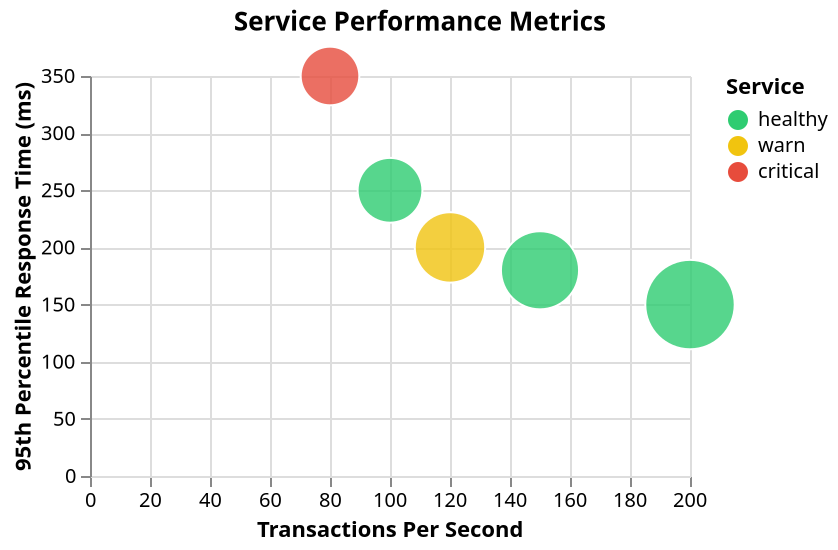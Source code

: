 {
    "$schema": "https://vega.github.io/schema/vega/v5.json",
    "width": 300,
    "height": 200,
    "padding": 5,
    "title": "Service Performance Metrics",
  
    "data": [
        {
          "name": "source",
          "values": [
            {"service": "Service A", "tps": 100, "p95": 250, "status": "healthy"},
            {"service": "Service B", "tps": 150, "p95": 180, "status": "healthy"},
            {"service": "Service C", "tps": 80, "p95": 350, "status": "critical"},
            {"service": "Service D", "tps": 200, "p95": 150, "status": "healthy"},
            {"service": "Service E", "tps": 120, "p95": 200, "status": "warn"}
          ]
        }
      ],
  
    "scales": [
      {
        "name": "x",
        "type": "linear",
        "domain": {"data": "source", "field": "tps"},
        "range": "width",
        "nice": true,
        "zero": true
      },
      {
        "name": "y",
        "type": "linear",
        "domain": {"data": "source", "field": "p95"},
        "range": "height",
        "nice": true,
        "zero": true
      },
      {
        "name": "size",
        "type": "linear",
        "domain": {"data": "source", "field": "tps"},
        "range": [100, 2000]
      },
      {
        "name": "color",
        "type": "ordinal",
        "domain": ["healthy", "warn", "critical"],
        "range": ["#2ecc71", "#f1c40f", "#e74c3c"]
      }
    ],
  
    "axes": [
      {
        "scale": "x",
        "grid": true,
        "orient": "bottom",
        "title": "Transactions Per Second"
      },
      {
        "scale": "y",
        "grid": true,
        "orient": "left",
        "title": "95th Percentile Response Time (ms)"
      }
    ],
  
    "legends": [
      {
        "fill": "color",
        "title": "Service",
        "symbolSize": 100
      }
    ],
  
    "marks": [
      {
        "type": "symbol",
        "from": {"data": "source"},
        "encode": {
          "enter": {
            "x": {"scale": "x", "field": "tps"},
            "y": {"scale": "y", "field": "p95"},
            "size": {"scale": "size", "field": "tps"},
            "fill": {"scale": "color", "field": "status"},
            "fillOpacity": {"value": 0.8},
            "stroke": {"value": "white"},
            "strokeWidth": {"value": 1},
            "tooltip": {
                "signal": "{'Service': datum.service, 'TPS': datum.tps, 'P95 (ms)': datum.p95}"
            }
          },
          "hover": {
            "fillOpacity": {"value": 1}
          }
        }
      }
    ]
  }
  